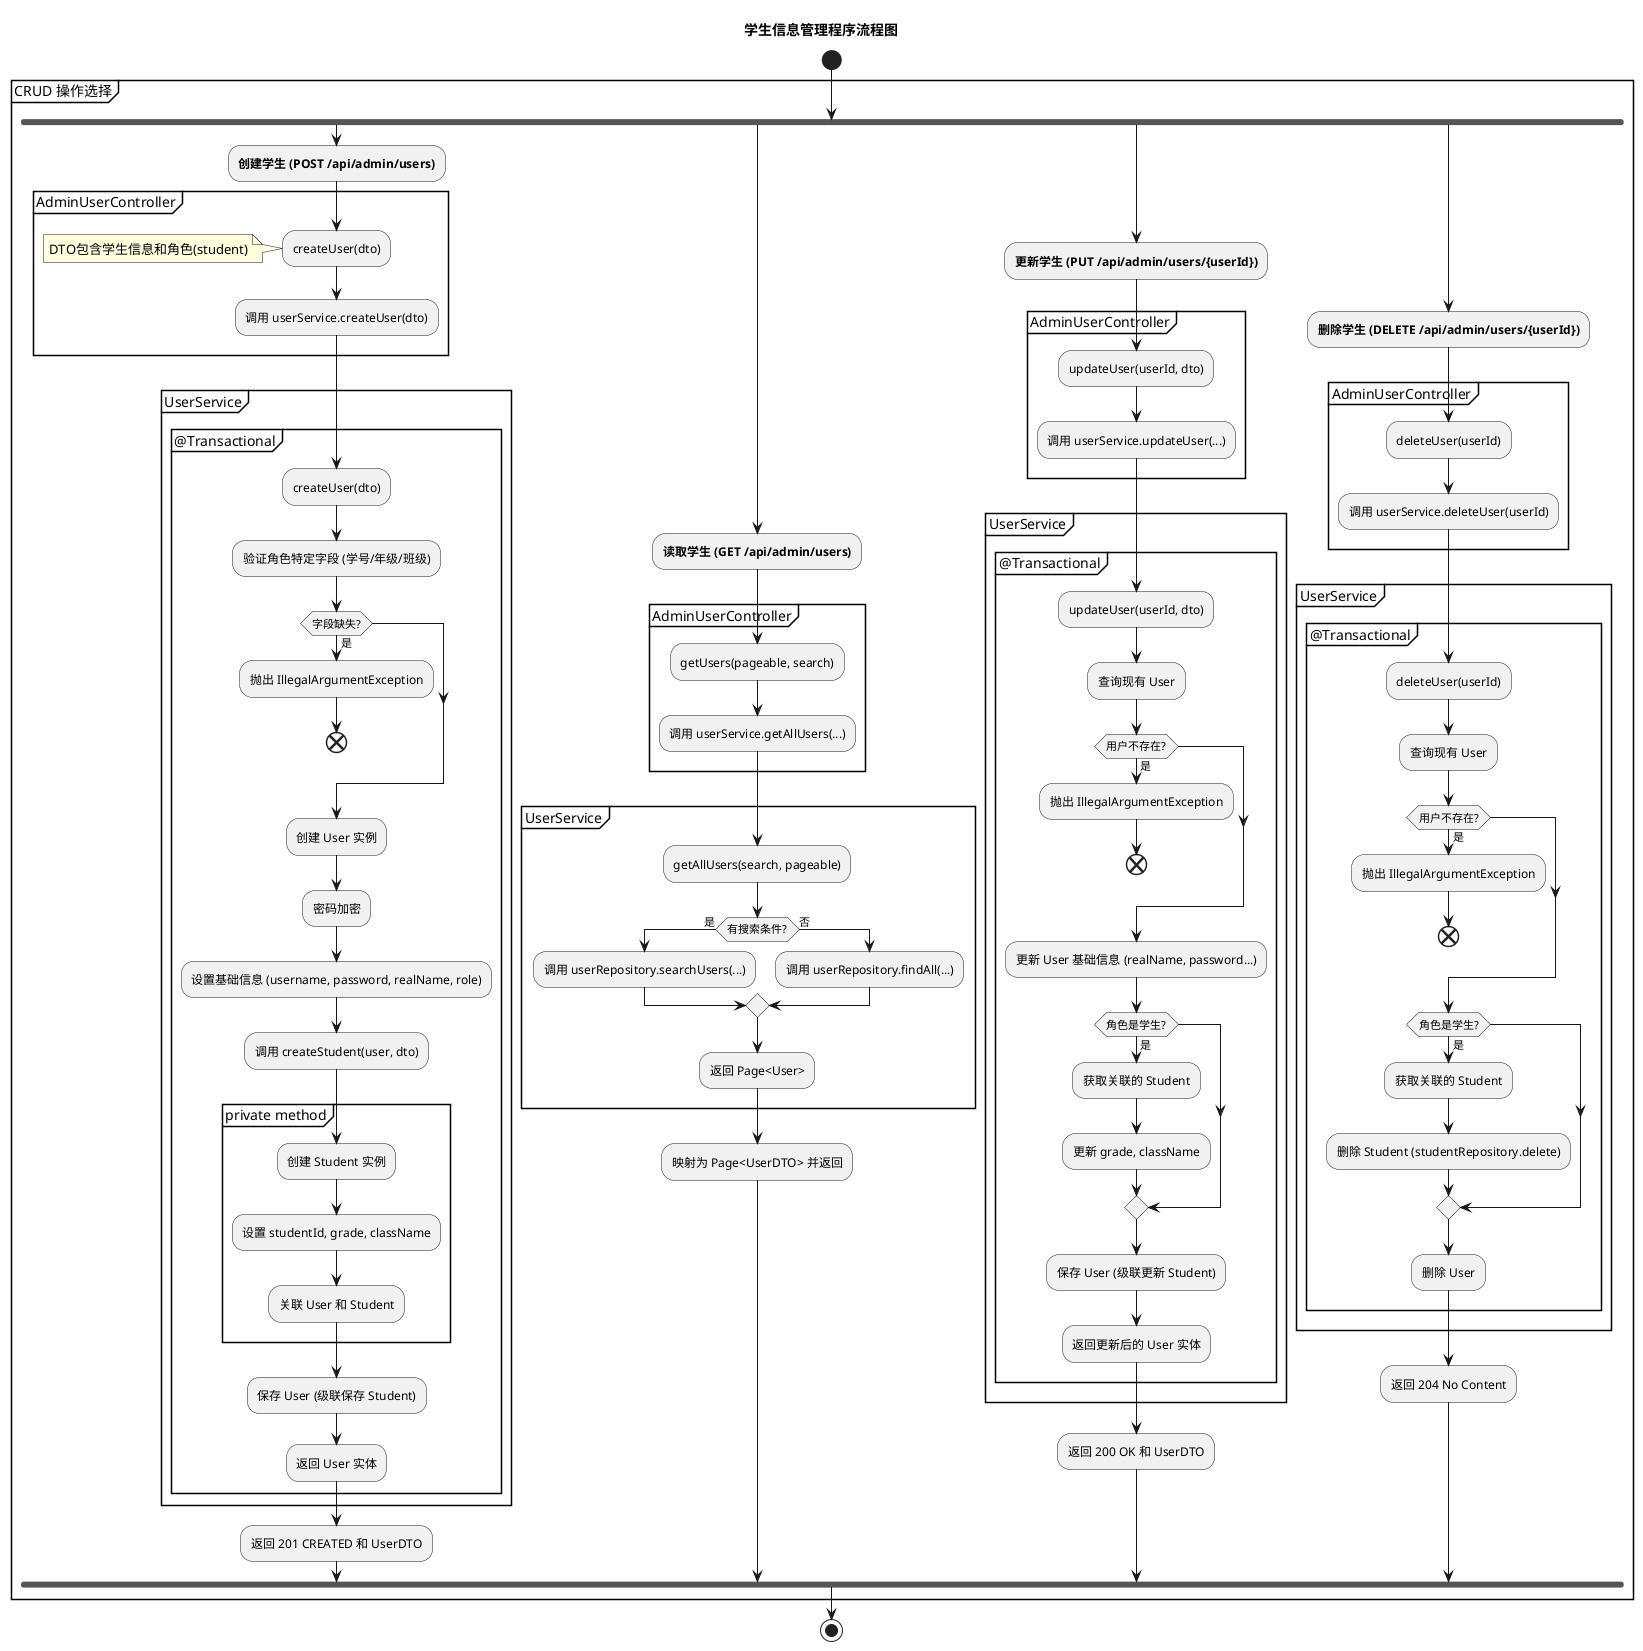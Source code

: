 @startuml
'https://plantuml.com/activity-diagram-beta

title 学生信息管理程序流程图

start

partition "CRUD 操作选择" {
  fork
    :<b>创建学生 (POST /api/admin/users)</b>;
    partition AdminUserController {
      :createUser(dto);
      note: DTO包含学生信息和角色(student)
      :调用 userService.createUser(dto);
    }
    partition UserService {
        group @Transactional
            :createUser(dto);
            :验证角色特定字段 (学号/年级/班级);
            if (字段缺失?) then (是)
              :抛出 IllegalArgumentException;
              end
            endif
            :创建 User 实例;
            :密码加密;
            :设置基础信息 (username, password, realName, role);
            :调用 createStudent(user, dto);
            partition "private method" {
              :创建 Student 实例;
              :设置 studentId, grade, className;
              :关联 User 和 Student;
            }
            :保存 User (级联保存 Student);
            :返回 User 实体;
        end group
    }
    :返回 201 CREATED 和 UserDTO;

  fork again
    :<b>读取学生 (GET /api/admin/users)</b>;
    partition AdminUserController {
      :getUsers(pageable, search);
      :调用 userService.getAllUsers(...);
    }
    partition UserService {
      :getAllUsers(search, pageable);
      if (有搜索条件?) then (是)
        :调用 userRepository.searchUsers(...);
      else (否)
        :调用 userRepository.findAll(...);
      endif
      :返回 Page<User>;
    }
    :映射为 Page<UserDTO> 并返回;

  fork again
    :<b>更新学生 (PUT /api/admin/users/{userId})</b>;
    partition AdminUserController {
      :updateUser(userId, dto);
      :调用 userService.updateUser(...);
    }
    partition UserService {
        group @Transactional
            :updateUser(userId, dto);
            :查询现有 User;
            if (用户不存在?) then (是)
              :抛出 IllegalArgumentException;
              end
            endif
            :更新 User 基础信息 (realName, password...);
            if (角色是学生?) then (是)
              :获取关联的 Student;
              :更新 grade, className;
            endif
            :保存 User (级联更新 Student);
            :返回更新后的 User 实体;
        end group
    }
    :返回 200 OK 和 UserDTO;

  fork again
    :<b>删除学生 (DELETE /api/admin/users/{userId})</b>;
     partition AdminUserController {
      :deleteUser(userId);
      :调用 userService.deleteUser(userId);
    }
    partition UserService {
        group @Transactional
            :deleteUser(userId);
            :查询现有 User;
            if (用户不存在?) then (是)
              :抛出 IllegalArgumentException;
              end
            endif
            if (角色是学生?) then (是)
              :获取关联的 Student;
              :删除 Student (studentRepository.delete);
            endif
            :删除 User;
        end group
    }
    :返回 204 No Content;

  end fork
}

stop

@enduml 